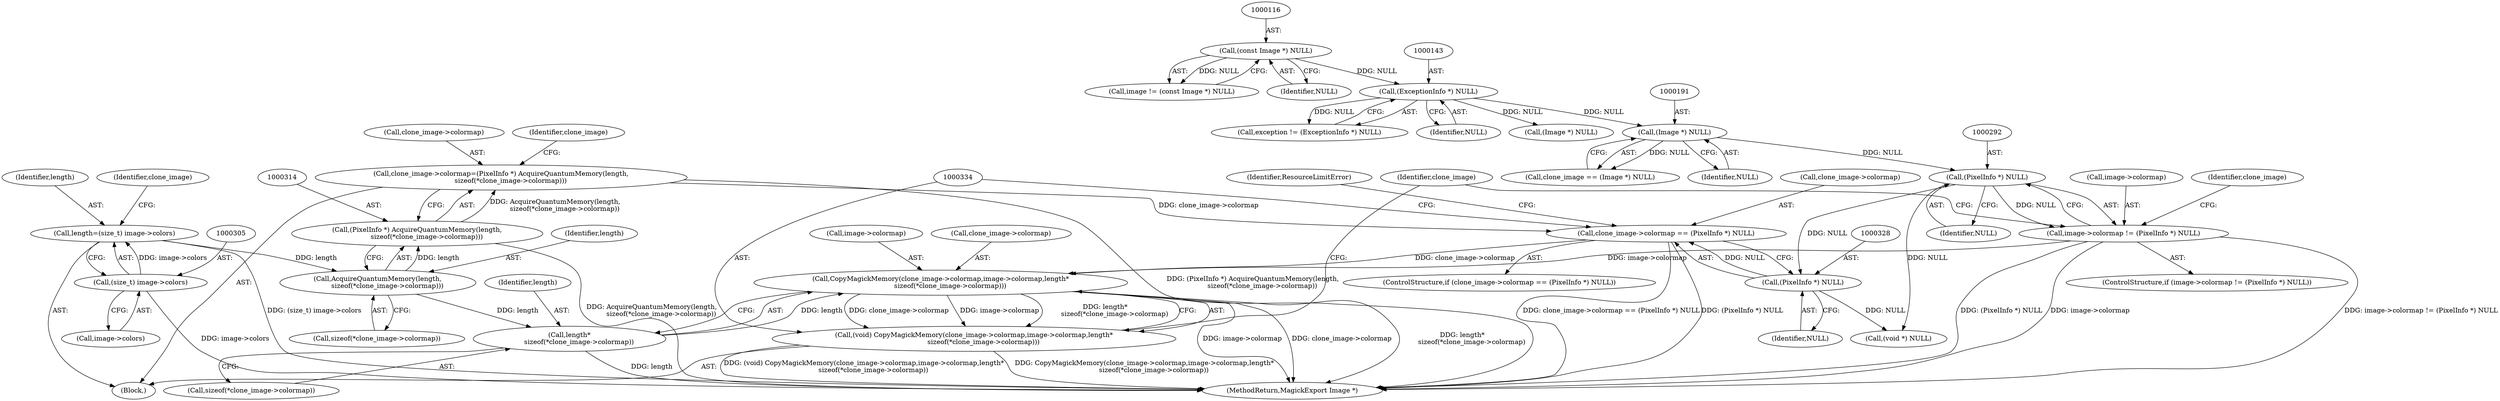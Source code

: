 digraph "0_ImageMagick_aecd0ada163a4d6c769cec178955d5f3e9316f2f_0@pointer" {
"1000335" [label="(Call,CopyMagickMemory(clone_image->colormap,image->colormap,length*\n         sizeof(*clone_image->colormap)))"];
"1000323" [label="(Call,clone_image->colormap == (PixelInfo *) NULL)"];
"1000309" [label="(Call,clone_image->colormap=(PixelInfo *) AcquireQuantumMemory(length,\n         sizeof(*clone_image->colormap)))"];
"1000313" [label="(Call,(PixelInfo *) AcquireQuantumMemory(length,\n         sizeof(*clone_image->colormap)))"];
"1000315" [label="(Call,AcquireQuantumMemory(length,\n         sizeof(*clone_image->colormap)))"];
"1000302" [label="(Call,length=(size_t) image->colors)"];
"1000304" [label="(Call,(size_t) image->colors)"];
"1000327" [label="(Call,(PixelInfo *) NULL)"];
"1000291" [label="(Call,(PixelInfo *) NULL)"];
"1000190" [label="(Call,(Image *) NULL)"];
"1000142" [label="(Call,(ExceptionInfo *) NULL)"];
"1000115" [label="(Call,(const Image *) NULL)"];
"1000287" [label="(Call,image->colormap != (PixelInfo *) NULL)"];
"1000342" [label="(Call,length*\n         sizeof(*clone_image->colormap))"];
"1000333" [label="(Call,(void) CopyMagickMemory(clone_image->colormap,image->colormap,length*\n         sizeof(*clone_image->colormap)))"];
"1000342" [label="(Call,length*\n         sizeof(*clone_image->colormap))"];
"1000302" [label="(Call,length=(size_t) image->colors)"];
"1000316" [label="(Identifier,length)"];
"1000335" [label="(Call,CopyMagickMemory(clone_image->colormap,image->colormap,length*\n         sizeof(*clone_image->colormap)))"];
"1000333" [label="(Call,(void) CopyMagickMemory(clone_image->colormap,image->colormap,length*\n         sizeof(*clone_image->colormap)))"];
"1000297" [label="(Identifier,clone_image)"];
"1000176" [label="(Call,(Image *) NULL)"];
"1000294" [label="(Block,)"];
"1000291" [label="(Call,(PixelInfo *) NULL)"];
"1000303" [label="(Identifier,length)"];
"1000192" [label="(Identifier,NULL)"];
"1000311" [label="(Identifier,clone_image)"];
"1000327" [label="(Call,(PixelInfo *) NULL)"];
"1000190" [label="(Call,(Image *) NULL)"];
"1000322" [label="(ControlStructure,if (clone_image->colormap == (PixelInfo *) NULL))"];
"1000117" [label="(Identifier,NULL)"];
"1000317" [label="(Call,sizeof(*clone_image->colormap))"];
"1000310" [label="(Call,clone_image->colormap)"];
"1000140" [label="(Call,exception != (ExceptionInfo *) NULL)"];
"1000288" [label="(Call,image->colormap)"];
"1000315" [label="(Call,AcquireQuantumMemory(length,\n         sizeof(*clone_image->colormap)))"];
"1000313" [label="(Call,(PixelInfo *) AcquireQuantumMemory(length,\n         sizeof(*clone_image->colormap)))"];
"1000339" [label="(Call,image->colormap)"];
"1000115" [label="(Call,(const Image *) NULL)"];
"1000324" [label="(Call,clone_image->colormap)"];
"1000325" [label="(Identifier,clone_image)"];
"1000144" [label="(Identifier,NULL)"];
"1000343" [label="(Identifier,length)"];
"1000304" [label="(Call,(size_t) image->colors)"];
"1000382" [label="(Call,(void *) NULL)"];
"1000293" [label="(Identifier,NULL)"];
"1000351" [label="(Identifier,clone_image)"];
"1000336" [label="(Call,clone_image->colormap)"];
"1000309" [label="(Call,clone_image->colormap=(PixelInfo *) AcquireQuantumMemory(length,\n         sizeof(*clone_image->colormap)))"];
"1000323" [label="(Call,clone_image->colormap == (PixelInfo *) NULL)"];
"1000331" [label="(Identifier,ResourceLimitError)"];
"1000306" [label="(Call,image->colors)"];
"1000287" [label="(Call,image->colormap != (PixelInfo *) NULL)"];
"1000286" [label="(ControlStructure,if (image->colormap != (PixelInfo *) NULL))"];
"1000142" [label="(Call,(ExceptionInfo *) NULL)"];
"1000344" [label="(Call,sizeof(*clone_image->colormap))"];
"1000763" [label="(MethodReturn,MagickExport Image *)"];
"1000329" [label="(Identifier,NULL)"];
"1000113" [label="(Call,image != (const Image *) NULL)"];
"1000188" [label="(Call,clone_image == (Image *) NULL)"];
"1000335" -> "1000333"  [label="AST: "];
"1000335" -> "1000342"  [label="CFG: "];
"1000336" -> "1000335"  [label="AST: "];
"1000339" -> "1000335"  [label="AST: "];
"1000342" -> "1000335"  [label="AST: "];
"1000333" -> "1000335"  [label="CFG: "];
"1000335" -> "1000763"  [label="DDG: image->colormap"];
"1000335" -> "1000763"  [label="DDG: clone_image->colormap"];
"1000335" -> "1000763"  [label="DDG: length*\n         sizeof(*clone_image->colormap)"];
"1000335" -> "1000333"  [label="DDG: clone_image->colormap"];
"1000335" -> "1000333"  [label="DDG: image->colormap"];
"1000335" -> "1000333"  [label="DDG: length*\n         sizeof(*clone_image->colormap)"];
"1000323" -> "1000335"  [label="DDG: clone_image->colormap"];
"1000287" -> "1000335"  [label="DDG: image->colormap"];
"1000342" -> "1000335"  [label="DDG: length"];
"1000323" -> "1000322"  [label="AST: "];
"1000323" -> "1000327"  [label="CFG: "];
"1000324" -> "1000323"  [label="AST: "];
"1000327" -> "1000323"  [label="AST: "];
"1000331" -> "1000323"  [label="CFG: "];
"1000334" -> "1000323"  [label="CFG: "];
"1000323" -> "1000763"  [label="DDG: clone_image->colormap == (PixelInfo *) NULL"];
"1000323" -> "1000763"  [label="DDG: (PixelInfo *) NULL"];
"1000309" -> "1000323"  [label="DDG: clone_image->colormap"];
"1000327" -> "1000323"  [label="DDG: NULL"];
"1000309" -> "1000294"  [label="AST: "];
"1000309" -> "1000313"  [label="CFG: "];
"1000310" -> "1000309"  [label="AST: "];
"1000313" -> "1000309"  [label="AST: "];
"1000325" -> "1000309"  [label="CFG: "];
"1000309" -> "1000763"  [label="DDG: (PixelInfo *) AcquireQuantumMemory(length,\n         sizeof(*clone_image->colormap))"];
"1000313" -> "1000309"  [label="DDG: AcquireQuantumMemory(length,\n         sizeof(*clone_image->colormap))"];
"1000313" -> "1000315"  [label="CFG: "];
"1000314" -> "1000313"  [label="AST: "];
"1000315" -> "1000313"  [label="AST: "];
"1000313" -> "1000763"  [label="DDG: AcquireQuantumMemory(length,\n         sizeof(*clone_image->colormap))"];
"1000315" -> "1000313"  [label="DDG: length"];
"1000315" -> "1000317"  [label="CFG: "];
"1000316" -> "1000315"  [label="AST: "];
"1000317" -> "1000315"  [label="AST: "];
"1000302" -> "1000315"  [label="DDG: length"];
"1000315" -> "1000342"  [label="DDG: length"];
"1000302" -> "1000294"  [label="AST: "];
"1000302" -> "1000304"  [label="CFG: "];
"1000303" -> "1000302"  [label="AST: "];
"1000304" -> "1000302"  [label="AST: "];
"1000311" -> "1000302"  [label="CFG: "];
"1000302" -> "1000763"  [label="DDG: (size_t) image->colors"];
"1000304" -> "1000302"  [label="DDG: image->colors"];
"1000304" -> "1000306"  [label="CFG: "];
"1000305" -> "1000304"  [label="AST: "];
"1000306" -> "1000304"  [label="AST: "];
"1000304" -> "1000763"  [label="DDG: image->colors"];
"1000327" -> "1000329"  [label="CFG: "];
"1000328" -> "1000327"  [label="AST: "];
"1000329" -> "1000327"  [label="AST: "];
"1000291" -> "1000327"  [label="DDG: NULL"];
"1000327" -> "1000382"  [label="DDG: NULL"];
"1000291" -> "1000287"  [label="AST: "];
"1000291" -> "1000293"  [label="CFG: "];
"1000292" -> "1000291"  [label="AST: "];
"1000293" -> "1000291"  [label="AST: "];
"1000287" -> "1000291"  [label="CFG: "];
"1000291" -> "1000287"  [label="DDG: NULL"];
"1000190" -> "1000291"  [label="DDG: NULL"];
"1000291" -> "1000382"  [label="DDG: NULL"];
"1000190" -> "1000188"  [label="AST: "];
"1000190" -> "1000192"  [label="CFG: "];
"1000191" -> "1000190"  [label="AST: "];
"1000192" -> "1000190"  [label="AST: "];
"1000188" -> "1000190"  [label="CFG: "];
"1000190" -> "1000188"  [label="DDG: NULL"];
"1000142" -> "1000190"  [label="DDG: NULL"];
"1000142" -> "1000140"  [label="AST: "];
"1000142" -> "1000144"  [label="CFG: "];
"1000143" -> "1000142"  [label="AST: "];
"1000144" -> "1000142"  [label="AST: "];
"1000140" -> "1000142"  [label="CFG: "];
"1000142" -> "1000140"  [label="DDG: NULL"];
"1000115" -> "1000142"  [label="DDG: NULL"];
"1000142" -> "1000176"  [label="DDG: NULL"];
"1000115" -> "1000113"  [label="AST: "];
"1000115" -> "1000117"  [label="CFG: "];
"1000116" -> "1000115"  [label="AST: "];
"1000117" -> "1000115"  [label="AST: "];
"1000113" -> "1000115"  [label="CFG: "];
"1000115" -> "1000113"  [label="DDG: NULL"];
"1000287" -> "1000286"  [label="AST: "];
"1000288" -> "1000287"  [label="AST: "];
"1000297" -> "1000287"  [label="CFG: "];
"1000351" -> "1000287"  [label="CFG: "];
"1000287" -> "1000763"  [label="DDG: (PixelInfo *) NULL"];
"1000287" -> "1000763"  [label="DDG: image->colormap != (PixelInfo *) NULL"];
"1000287" -> "1000763"  [label="DDG: image->colormap"];
"1000342" -> "1000344"  [label="CFG: "];
"1000343" -> "1000342"  [label="AST: "];
"1000344" -> "1000342"  [label="AST: "];
"1000342" -> "1000763"  [label="DDG: length"];
"1000333" -> "1000294"  [label="AST: "];
"1000334" -> "1000333"  [label="AST: "];
"1000351" -> "1000333"  [label="CFG: "];
"1000333" -> "1000763"  [label="DDG: (void) CopyMagickMemory(clone_image->colormap,image->colormap,length*\n         sizeof(*clone_image->colormap))"];
"1000333" -> "1000763"  [label="DDG: CopyMagickMemory(clone_image->colormap,image->colormap,length*\n         sizeof(*clone_image->colormap))"];
}
